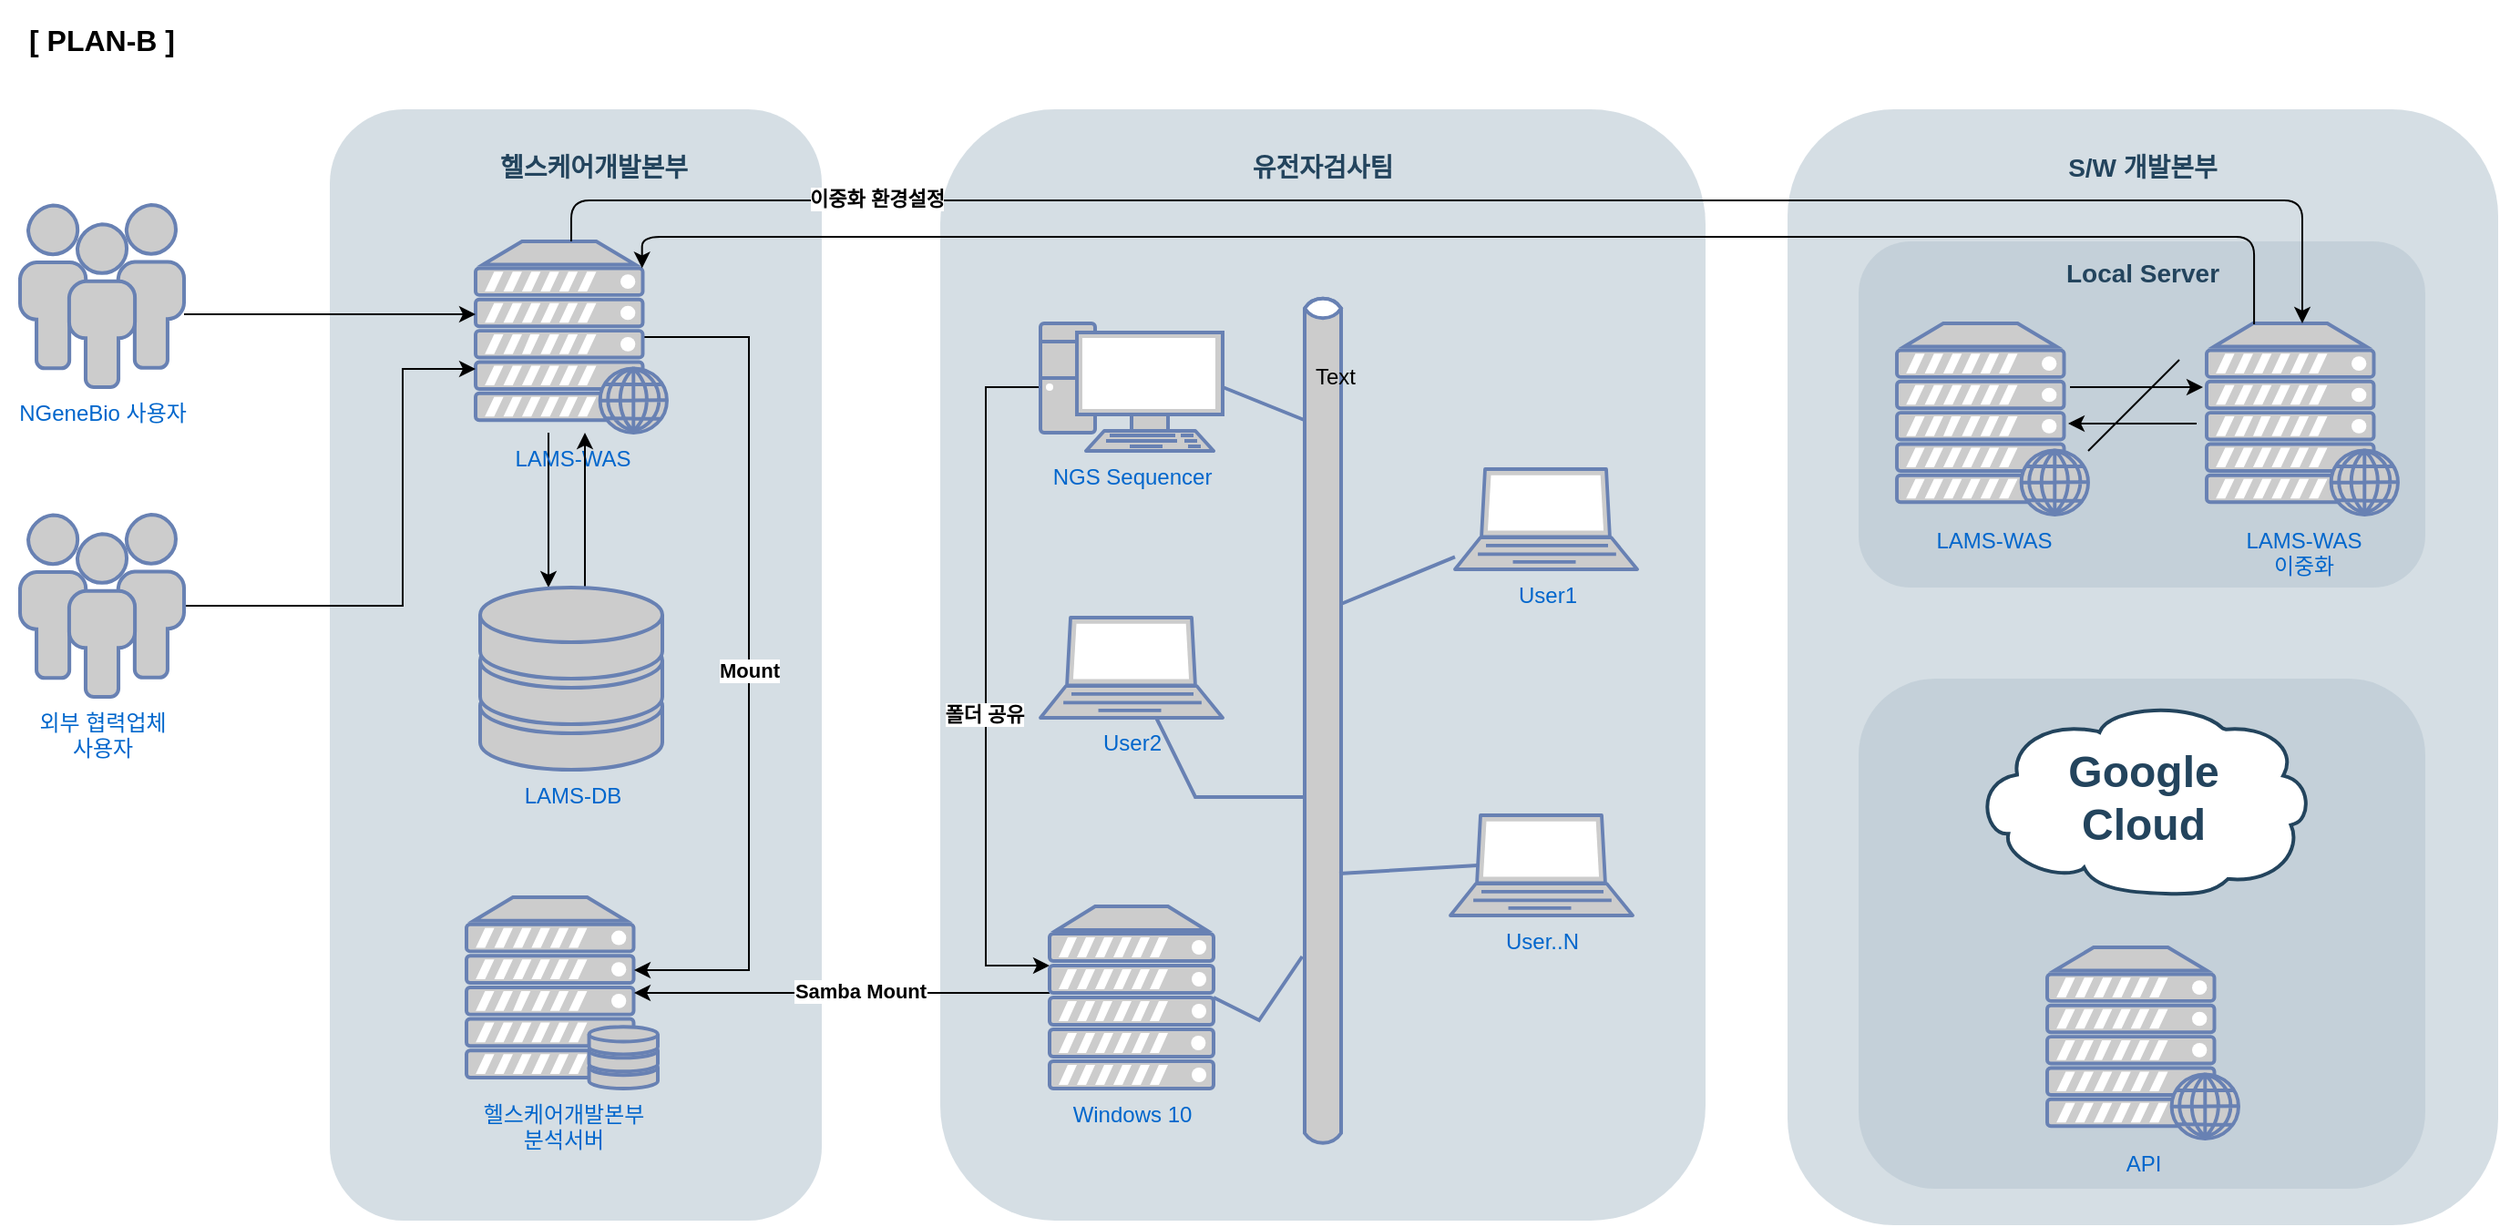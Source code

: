 <mxfile version="14.9.6" type="github">
  <diagram id="XvQ7KCzuANDMivp3jhPS" name="페이지-1">
    <mxGraphModel dx="1504" dy="681" grid="1" gridSize="10" guides="1" tooltips="1" connect="1" arrows="1" fold="1" page="1" pageScale="1" pageWidth="1169" pageHeight="827" math="0" shadow="0">
      <root>
        <mxCell id="0" />
        <mxCell id="1" parent="0" />
        <mxCell id="mK7v9twjWgleUb7E1syO-1" value="" style="rounded=1;whiteSpace=wrap;html=1;strokeColor=none;fillColor=#BAC8D3;fontSize=24;fontColor=#23445D;align=center;opacity=60;" vertex="1" parent="1">
          <mxGeometry x="1000" y="80" width="390" height="612.5" as="geometry" />
        </mxCell>
        <mxCell id="mK7v9twjWgleUb7E1syO-2" value="" style="rounded=1;whiteSpace=wrap;html=1;strokeColor=none;fillColor=#BAC8D3;fontSize=24;fontColor=#23445D;align=center;opacity=60;" vertex="1" parent="1">
          <mxGeometry x="1039" y="392.5" width="311" height="280" as="geometry" />
        </mxCell>
        <mxCell id="mK7v9twjWgleUb7E1syO-3" value="" style="rounded=1;whiteSpace=wrap;html=1;strokeColor=none;fillColor=#BAC8D3;fontSize=24;fontColor=#23445D;align=center;opacity=60;" vertex="1" parent="1">
          <mxGeometry x="1039" y="152.5" width="311" height="190" as="geometry" />
        </mxCell>
        <mxCell id="mK7v9twjWgleUb7E1syO-4" value="" style="rounded=1;whiteSpace=wrap;html=1;strokeColor=none;fillColor=#BAC8D3;fontSize=24;fontColor=#23445D;align=center;opacity=60;" vertex="1" parent="1">
          <mxGeometry x="535" y="80" width="420" height="610" as="geometry" />
        </mxCell>
        <mxCell id="mK7v9twjWgleUb7E1syO-5" value="" style="rounded=1;whiteSpace=wrap;html=1;strokeColor=none;fillColor=#BAC8D3;fontSize=24;fontColor=#23445D;align=center;opacity=60;" vertex="1" parent="1">
          <mxGeometry x="200" y="80" width="270" height="610" as="geometry" />
        </mxCell>
        <mxCell id="mK7v9twjWgleUb7E1syO-6" value="헬스케어개발본부&lt;br&gt;분석서버" style="fontColor=#0066CC;verticalAlign=top;verticalLabelPosition=bottom;labelPosition=center;align=center;html=1;outlineConnect=0;fillColor=#CCCCCC;strokeColor=#6881B3;gradientColor=none;gradientDirection=north;strokeWidth=2;shape=mxgraph.networks.server_storage;" vertex="1" parent="1">
          <mxGeometry x="275" y="512.5" width="105" height="105" as="geometry" />
        </mxCell>
        <mxCell id="mK7v9twjWgleUb7E1syO-7" value="" style="edgeStyle=orthogonalEdgeStyle;rounded=0;orthogonalLoop=1;jettySize=auto;html=1;" edge="1" parent="1" source="mK7v9twjWgleUb7E1syO-10" target="mK7v9twjWgleUb7E1syO-12">
          <mxGeometry relative="1" as="geometry">
            <Array as="points">
              <mxPoint x="320" y="302.5" />
              <mxPoint x="320" y="302.5" />
            </Array>
          </mxGeometry>
        </mxCell>
        <mxCell id="mK7v9twjWgleUb7E1syO-8" style="edgeStyle=orthogonalEdgeStyle;rounded=0;orthogonalLoop=1;jettySize=auto;html=1;exitX=0.88;exitY=0.5;exitDx=0;exitDy=0;exitPerimeter=0;" edge="1" parent="1" source="mK7v9twjWgleUb7E1syO-10">
          <mxGeometry relative="1" as="geometry">
            <mxPoint x="367" y="552.5" as="targetPoint" />
            <Array as="points">
              <mxPoint x="430" y="205.5" />
              <mxPoint x="430" y="552.5" />
              <mxPoint x="367" y="552.5" />
            </Array>
          </mxGeometry>
        </mxCell>
        <mxCell id="mK7v9twjWgleUb7E1syO-9" value="Mount" style="edgeLabel;html=1;align=center;verticalAlign=middle;resizable=0;points=[];fontStyle=1" vertex="1" connectable="0" parent="mK7v9twjWgleUb7E1syO-8">
          <mxGeometry x="-0.15" y="2" relative="1" as="geometry">
            <mxPoint x="-2" y="41" as="offset" />
          </mxGeometry>
        </mxCell>
        <mxCell id="mK7v9twjWgleUb7E1syO-10" value="LAMS-WAS" style="fontColor=#0066CC;verticalAlign=top;verticalLabelPosition=bottom;labelPosition=center;align=center;html=1;outlineConnect=0;fillColor=#CCCCCC;strokeColor=#6881B3;gradientColor=none;gradientDirection=north;strokeWidth=2;shape=mxgraph.networks.web_server;" vertex="1" parent="1">
          <mxGeometry x="280" y="152.5" width="105" height="105" as="geometry" />
        </mxCell>
        <mxCell id="mK7v9twjWgleUb7E1syO-11" value="" style="edgeStyle=orthogonalEdgeStyle;rounded=0;orthogonalLoop=1;jettySize=auto;html=1;" edge="1" parent="1" source="mK7v9twjWgleUb7E1syO-12" target="mK7v9twjWgleUb7E1syO-10">
          <mxGeometry relative="1" as="geometry">
            <Array as="points">
              <mxPoint x="340" y="302.5" />
              <mxPoint x="340" y="302.5" />
            </Array>
          </mxGeometry>
        </mxCell>
        <mxCell id="mK7v9twjWgleUb7E1syO-12" value="LAMS-DB" style="fontColor=#0066CC;verticalAlign=top;verticalLabelPosition=bottom;labelPosition=center;align=center;html=1;outlineConnect=0;fillColor=#CCCCCC;strokeColor=#6881B3;gradientColor=none;gradientDirection=north;strokeWidth=2;shape=mxgraph.networks.storage;" vertex="1" parent="1">
          <mxGeometry x="282.5" y="342.5" width="100" height="100" as="geometry" />
        </mxCell>
        <mxCell id="mK7v9twjWgleUb7E1syO-13" value="LAMS-WAS" style="fontColor=#0066CC;verticalAlign=top;verticalLabelPosition=bottom;labelPosition=center;align=center;html=1;outlineConnect=0;fillColor=#CCCCCC;strokeColor=#6881B3;gradientColor=none;gradientDirection=north;strokeWidth=2;shape=mxgraph.networks.web_server;direction=east;" vertex="1" parent="1">
          <mxGeometry x="1060" y="197.5" width="105" height="105" as="geometry" />
        </mxCell>
        <mxCell id="mK7v9twjWgleUb7E1syO-14" value="API" style="fontColor=#0066CC;verticalAlign=top;verticalLabelPosition=bottom;labelPosition=center;align=center;html=1;outlineConnect=0;fillColor=#CCCCCC;strokeColor=#6881B3;gradientColor=none;gradientDirection=north;strokeWidth=2;shape=mxgraph.networks.web_server;" vertex="1" parent="1">
          <mxGeometry x="1142.5" y="540" width="105" height="105" as="geometry" />
        </mxCell>
        <mxCell id="mK7v9twjWgleUb7E1syO-15" style="edgeStyle=orthogonalEdgeStyle;rounded=0;orthogonalLoop=1;jettySize=auto;html=1;" edge="1" parent="1" source="mK7v9twjWgleUb7E1syO-16" target="mK7v9twjWgleUb7E1syO-10">
          <mxGeometry relative="1" as="geometry">
            <Array as="points">
              <mxPoint x="240" y="352.5" />
              <mxPoint x="240" y="222.5" />
            </Array>
          </mxGeometry>
        </mxCell>
        <mxCell id="mK7v9twjWgleUb7E1syO-16" value="외부 협력업체&lt;br&gt;사용자" style="fontColor=#0066CC;verticalAlign=top;verticalLabelPosition=bottom;labelPosition=center;align=center;html=1;outlineConnect=0;fillColor=#CCCCCC;strokeColor=#6881B3;gradientColor=none;gradientDirection=north;strokeWidth=2;shape=mxgraph.networks.users;" vertex="1" parent="1">
          <mxGeometry x="30" y="302.5" width="90" height="100" as="geometry" />
        </mxCell>
        <mxCell id="mK7v9twjWgleUb7E1syO-17" value="&lt;font color=&quot;#23445d&quot;&gt;헬스케어개발본부&lt;/font&gt;" style="rounded=1;whiteSpace=wrap;html=1;strokeColor=none;fillColor=none;fontSize=14;fontColor=#742B21;align=center;fontStyle=1" vertex="1" parent="1">
          <mxGeometry x="275" y="102.5" width="140" height="19" as="geometry" />
        </mxCell>
        <mxCell id="mK7v9twjWgleUb7E1syO-18" style="edgeStyle=orthogonalEdgeStyle;rounded=0;orthogonalLoop=1;jettySize=auto;html=1;" edge="1" parent="1" source="mK7v9twjWgleUb7E1syO-19" target="mK7v9twjWgleUb7E1syO-10">
          <mxGeometry relative="1" as="geometry">
            <Array as="points">
              <mxPoint x="180" y="192.5" />
              <mxPoint x="180" y="192.5" />
            </Array>
          </mxGeometry>
        </mxCell>
        <mxCell id="mK7v9twjWgleUb7E1syO-19" value="NGeneBio 사용자" style="fontColor=#0066CC;verticalAlign=top;verticalLabelPosition=bottom;labelPosition=center;align=center;html=1;outlineConnect=0;fillColor=#CCCCCC;strokeColor=#6881B3;gradientColor=none;gradientDirection=north;strokeWidth=2;shape=mxgraph.networks.users;" vertex="1" parent="1">
          <mxGeometry x="30" y="132.5" width="90" height="100" as="geometry" />
        </mxCell>
        <mxCell id="mK7v9twjWgleUb7E1syO-46" style="edgeStyle=orthogonalEdgeStyle;rounded=0;orthogonalLoop=1;jettySize=auto;html=1;exitX=0;exitY=0.5;exitDx=0;exitDy=0;exitPerimeter=0;" edge="1" parent="1" source="mK7v9twjWgleUb7E1syO-22" target="mK7v9twjWgleUb7E1syO-43">
          <mxGeometry relative="1" as="geometry">
            <Array as="points">
              <mxPoint x="560" y="233" />
              <mxPoint x="560" y="550" />
            </Array>
          </mxGeometry>
        </mxCell>
        <mxCell id="mK7v9twjWgleUb7E1syO-49" value="폴더 공유" style="edgeLabel;html=1;align=center;verticalAlign=middle;resizable=0;points=[];fontStyle=1" vertex="1" connectable="0" parent="mK7v9twjWgleUb7E1syO-46">
          <mxGeometry x="0.092" y="-1" relative="1" as="geometry">
            <mxPoint as="offset" />
          </mxGeometry>
        </mxCell>
        <mxCell id="mK7v9twjWgleUb7E1syO-22" value="NGS Sequencer" style="fontColor=#0066CC;verticalAlign=top;verticalLabelPosition=bottom;labelPosition=center;align=center;html=1;outlineConnect=0;fillColor=#CCCCCC;strokeColor=#6881B3;gradientColor=none;gradientDirection=north;strokeWidth=2;shape=mxgraph.networks.pc;" vertex="1" parent="1">
          <mxGeometry x="590" y="197.5" width="100" height="70" as="geometry" />
        </mxCell>
        <mxCell id="mK7v9twjWgleUb7E1syO-23" value="&lt;font color=&quot;#23445d&quot;&gt;유전자검사팀&lt;/font&gt;" style="rounded=1;whiteSpace=wrap;html=1;strokeColor=none;fillColor=none;fontSize=14;fontColor=#742B21;align=center;fontStyle=1" vertex="1" parent="1">
          <mxGeometry x="675" y="102.5" width="140" height="19" as="geometry" />
        </mxCell>
        <mxCell id="mK7v9twjWgleUb7E1syO-24" value="User1" style="fontColor=#0066CC;verticalAlign=top;verticalLabelPosition=bottom;labelPosition=center;align=center;html=1;outlineConnect=0;fillColor=#CCCCCC;strokeColor=#6881B3;gradientColor=none;gradientDirection=north;strokeWidth=2;shape=mxgraph.networks.laptop;" vertex="1" parent="1">
          <mxGeometry x="817.5" y="277.5" width="100" height="55" as="geometry" />
        </mxCell>
        <mxCell id="mK7v9twjWgleUb7E1syO-25" value="User2" style="fontColor=#0066CC;verticalAlign=top;verticalLabelPosition=bottom;labelPosition=center;align=center;html=1;outlineConnect=0;fillColor=#CCCCCC;strokeColor=#6881B3;gradientColor=none;gradientDirection=north;strokeWidth=2;shape=mxgraph.networks.laptop;" vertex="1" parent="1">
          <mxGeometry x="590" y="359" width="100" height="55" as="geometry" />
        </mxCell>
        <mxCell id="mK7v9twjWgleUb7E1syO-26" value="User..N" style="fontColor=#0066CC;verticalAlign=top;verticalLabelPosition=bottom;labelPosition=center;align=center;html=1;outlineConnect=0;fillColor=#CCCCCC;strokeColor=#6881B3;gradientColor=none;gradientDirection=north;strokeWidth=2;shape=mxgraph.networks.laptop;" vertex="1" parent="1">
          <mxGeometry x="815" y="467.5" width="100" height="55" as="geometry" />
        </mxCell>
        <mxCell id="mK7v9twjWgleUb7E1syO-27" value="" style="html=1;fillColor=#CCCCCC;strokeColor=#6881B3;gradientColor=none;gradientDirection=north;strokeWidth=2;shape=mxgraph.networks.bus;gradientColor=none;gradientDirection=north;fontColor=#ffffff;perimeter=backbonePerimeter;backboneSize=20;horizontal=1;rotation=-90;" vertex="1" parent="1">
          <mxGeometry x="510.63" y="405.63" width="468.75" height="20" as="geometry" />
        </mxCell>
        <mxCell id="mK7v9twjWgleUb7E1syO-28" value="" style="strokeColor=#6881B3;edgeStyle=none;rounded=0;endArrow=none;html=1;strokeWidth=2;exitX=0.255;exitY=0.9;exitDx=0;exitDy=0;exitPerimeter=0;entryX=0.15;entryY=0.5;entryDx=0;entryDy=0;entryPerimeter=0;" edge="1" parent="1" target="mK7v9twjWgleUb7E1syO-26">
          <mxGeometry relative="1" as="geometry">
            <mxPoint x="754" y="499.525" as="sourcePoint" />
            <mxPoint x="816" y="497.02" as="targetPoint" />
          </mxGeometry>
        </mxCell>
        <mxCell id="mK7v9twjWgleUb7E1syO-29" value="" style="strokeColor=#6881B3;edgeStyle=none;rounded=0;endArrow=none;html=1;strokeWidth=2;" edge="1" parent="1" source="mK7v9twjWgleUb7E1syO-25" target="mK7v9twjWgleUb7E1syO-27">
          <mxGeometry relative="1" as="geometry">
            <mxPoint x="985" y="467.5" as="sourcePoint" />
            <Array as="points">
              <mxPoint x="675" y="457.5" />
            </Array>
          </mxGeometry>
        </mxCell>
        <mxCell id="mK7v9twjWgleUb7E1syO-30" value="" style="strokeColor=#6881B3;edgeStyle=none;rounded=0;endArrow=none;html=1;strokeWidth=2;exitX=1;exitY=0.5;exitDx=0;exitDy=0;exitPerimeter=0;" edge="1" parent="1" source="mK7v9twjWgleUb7E1syO-43">
          <mxGeometry relative="1" as="geometry">
            <mxPoint x="632.995" y="500" as="sourcePoint" />
            <Array as="points">
              <mxPoint x="710" y="580" />
            </Array>
            <mxPoint x="733.673" y="545" as="targetPoint" />
          </mxGeometry>
        </mxCell>
        <mxCell id="mK7v9twjWgleUb7E1syO-31" value="" style="strokeColor=#6881B3;edgeStyle=none;rounded=0;endArrow=none;html=1;strokeWidth=2;" edge="1" parent="1" source="mK7v9twjWgleUb7E1syO-24">
          <mxGeometry relative="1" as="geometry">
            <mxPoint x="1045" y="607.5" as="sourcePoint" />
            <mxPoint x="755" y="351.5" as="targetPoint" />
            <Array as="points" />
          </mxGeometry>
        </mxCell>
        <mxCell id="mK7v9twjWgleUb7E1syO-32" value="" style="strokeColor=#6881B3;edgeStyle=none;rounded=0;endArrow=none;html=1;strokeWidth=2;entryX=0.852;entryY=0;entryDx=0;entryDy=0;entryPerimeter=0;exitX=1;exitY=0.5;exitDx=0;exitDy=0;exitPerimeter=0;" edge="1" parent="1" source="mK7v9twjWgleUb7E1syO-22" target="mK7v9twjWgleUb7E1syO-27">
          <mxGeometry relative="1" as="geometry">
            <mxPoint x="690" y="381.667" as="sourcePoint" />
            <mxPoint x="746" y="379.46" as="targetPoint" />
            <Array as="points" />
          </mxGeometry>
        </mxCell>
        <mxCell id="mK7v9twjWgleUb7E1syO-33" value="&lt;font color=&quot;#23445d&quot;&gt;S/W 개발본부&lt;/font&gt;" style="rounded=1;whiteSpace=wrap;html=1;strokeColor=none;fillColor=none;fontSize=14;fontColor=#742B21;align=center;fontStyle=1" vertex="1" parent="1">
          <mxGeometry x="1125" y="102.5" width="140" height="19" as="geometry" />
        </mxCell>
        <mxCell id="mK7v9twjWgleUb7E1syO-34" value="Google&lt;br&gt;Cloud" style="shape=mxgraph.cisco.storage.cloud;html=1;dashed=0;strokeColor=#23445D;fillColor=#ffffff;strokeWidth=2;fontFamily=Helvetica;fontSize=24;fontColor=#23445D;align=center;fontStyle=1" vertex="1" parent="1">
          <mxGeometry x="1102" y="405" width="186" height="106" as="geometry" />
        </mxCell>
        <mxCell id="mK7v9twjWgleUb7E1syO-35" value="&lt;font color=&quot;#23445d&quot;&gt;Local Server&lt;/font&gt;" style="rounded=1;whiteSpace=wrap;html=1;strokeColor=none;fillColor=none;fontSize=14;fontColor=#742B21;align=center;fontStyle=1" vertex="1" parent="1">
          <mxGeometry x="1125" y="160" width="140" height="19" as="geometry" />
        </mxCell>
        <mxCell id="mK7v9twjWgleUb7E1syO-36" value="LAMS-WAS&lt;br&gt;이중화" style="fontColor=#0066CC;verticalAlign=top;verticalLabelPosition=bottom;labelPosition=center;align=center;html=1;outlineConnect=0;fillColor=#CCCCCC;strokeColor=#6881B3;gradientColor=none;gradientDirection=north;strokeWidth=2;shape=mxgraph.networks.web_server;" vertex="1" parent="1">
          <mxGeometry x="1230" y="197.5" width="105" height="105" as="geometry" />
        </mxCell>
        <mxCell id="mK7v9twjWgleUb7E1syO-37" value="" style="endArrow=classic;html=1;" edge="1" parent="1">
          <mxGeometry width="50" height="50" relative="1" as="geometry">
            <mxPoint x="1155" y="232.5" as="sourcePoint" />
            <mxPoint x="1228" y="232.5" as="targetPoint" />
          </mxGeometry>
        </mxCell>
        <mxCell id="mK7v9twjWgleUb7E1syO-38" value="" style="endArrow=classic;html=1;" edge="1" parent="1">
          <mxGeometry width="50" height="50" relative="1" as="geometry">
            <mxPoint x="1224.5" y="252.5" as="sourcePoint" />
            <mxPoint x="1154.0" y="252.5" as="targetPoint" />
          </mxGeometry>
        </mxCell>
        <mxCell id="mK7v9twjWgleUb7E1syO-39" value="" style="edgeStyle=elbowEdgeStyle;elbow=vertical;endArrow=classic;html=1;" edge="1" parent="1" source="mK7v9twjWgleUb7E1syO-10" target="mK7v9twjWgleUb7E1syO-36">
          <mxGeometry width="50" height="50" relative="1" as="geometry">
            <mxPoint x="450" y="190" as="sourcePoint" />
            <mxPoint x="500" y="140" as="targetPoint" />
            <Array as="points">
              <mxPoint x="810" y="130" />
              <mxPoint x="850" y="60" />
            </Array>
          </mxGeometry>
        </mxCell>
        <mxCell id="mK7v9twjWgleUb7E1syO-40" value="이중화 환경설정" style="edgeLabel;html=1;align=center;verticalAlign=middle;resizable=0;points=[];fontStyle=1" vertex="1" connectable="0" parent="mK7v9twjWgleUb7E1syO-39">
          <mxGeometry x="0.286" y="1" relative="1" as="geometry">
            <mxPoint x="-479" as="offset" />
          </mxGeometry>
        </mxCell>
        <mxCell id="mK7v9twjWgleUb7E1syO-41" value="" style="edgeStyle=elbowEdgeStyle;elbow=vertical;endArrow=classic;html=1;entryX=0.87;entryY=0.14;entryDx=0;entryDy=0;entryPerimeter=0;exitX=0.248;exitY=0.005;exitDx=0;exitDy=0;exitPerimeter=0;" edge="1" parent="1" source="mK7v9twjWgleUb7E1syO-36" target="mK7v9twjWgleUb7E1syO-10">
          <mxGeometry width="50" height="50" relative="1" as="geometry">
            <mxPoint x="1210" y="190" as="sourcePoint" />
            <mxPoint x="360" y="153" as="targetPoint" />
            <Array as="points">
              <mxPoint x="820" y="150" />
            </Array>
          </mxGeometry>
        </mxCell>
        <mxCell id="mK7v9twjWgleUb7E1syO-42" value="" style="endArrow=none;html=1;" edge="1" parent="1">
          <mxGeometry width="50" height="50" relative="1" as="geometry">
            <mxPoint x="1165" y="267.5" as="sourcePoint" />
            <mxPoint x="1215" y="217.5" as="targetPoint" />
          </mxGeometry>
        </mxCell>
        <mxCell id="mK7v9twjWgleUb7E1syO-47" style="edgeStyle=orthogonalEdgeStyle;rounded=0;orthogonalLoop=1;jettySize=auto;html=1;entryX=0.88;entryY=0.5;entryDx=0;entryDy=0;entryPerimeter=0;" edge="1" parent="1" source="mK7v9twjWgleUb7E1syO-43" target="mK7v9twjWgleUb7E1syO-6">
          <mxGeometry relative="1" as="geometry">
            <Array as="points">
              <mxPoint x="367" y="565" />
              <mxPoint x="367" y="565" />
            </Array>
          </mxGeometry>
        </mxCell>
        <mxCell id="mK7v9twjWgleUb7E1syO-48" value="Samba Mount" style="edgeLabel;html=1;align=center;verticalAlign=middle;resizable=0;points=[];fontStyle=1" vertex="1" connectable="0" parent="mK7v9twjWgleUb7E1syO-47">
          <mxGeometry x="-0.091" y="-1" relative="1" as="geometry">
            <mxPoint as="offset" />
          </mxGeometry>
        </mxCell>
        <mxCell id="mK7v9twjWgleUb7E1syO-43" value="Windows 10" style="fontColor=#0066CC;verticalAlign=top;verticalLabelPosition=bottom;labelPosition=center;align=center;html=1;outlineConnect=0;fillColor=#CCCCCC;strokeColor=#6881B3;gradientColor=none;gradientDirection=north;strokeWidth=2;shape=mxgraph.networks.server;" vertex="1" parent="1">
          <mxGeometry x="595" y="517.5" width="90" height="100" as="geometry" />
        </mxCell>
        <mxCell id="mK7v9twjWgleUb7E1syO-44" value="Text" style="text;html=1;strokeColor=none;fillColor=none;align=center;verticalAlign=middle;whiteSpace=wrap;rounded=0;" vertex="1" parent="1">
          <mxGeometry x="732" y="217" width="40" height="20" as="geometry" />
        </mxCell>
        <mxCell id="mK7v9twjWgleUb7E1syO-45" value="[ PLAN-B ]" style="text;html=1;strokeColor=none;fillColor=none;align=center;verticalAlign=middle;whiteSpace=wrap;rounded=0;fontStyle=1;fontSize=16;" vertex="1" parent="1">
          <mxGeometry x="19" y="20" width="112" height="43" as="geometry" />
        </mxCell>
      </root>
    </mxGraphModel>
  </diagram>
</mxfile>
